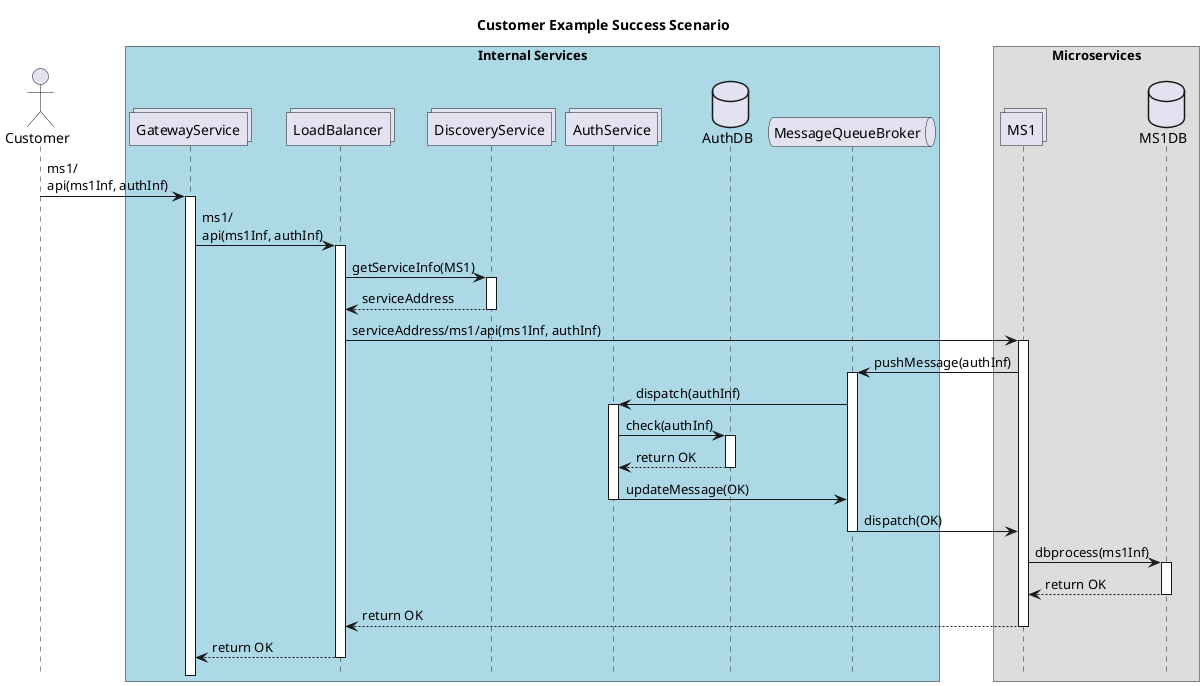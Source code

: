 @startuml CustomerRegistrationScenario
!pragma teoz true

title "Customer Example Success Scenario"

hide footbox
actor Customer


box "Internal Services" #LightBlue
collections GatewayService
collections LoadBalancer
collections DiscoveryService
collections AuthService
database AuthDB
queue MessageQueueBroker
end box

box "Microservices"
collections MS1
database MS1DB
end box

Customer -> GatewayService ++ : ms1/\napi(ms1Inf, authInf)
GatewayService -> LoadBalancer ++ : ms1/\napi(ms1Inf, authInf)
LoadBalancer -> DiscoveryService ++ : getServiceInfo(MS1)
return serviceAddress 
LoadBalancer -> MS1 ++ : serviceAddress/ms1/api(ms1Inf, authInf)
MS1 -> MessageQueueBroker ++ : pushMessage(authInf)
MessageQueueBroker -> AuthService ++ : dispatch(authInf)
AuthService -> AuthDB ++ : check(authInf)
return return OK 
AuthService -> MessageQueueBroker -- : updateMessage(OK)
MessageQueueBroker -> MS1 -- : dispatch(OK)
MS1 -> MS1DB ++: dbprocess(ms1Inf)
return return OK 
return return OK 
return return OK 

@enduml